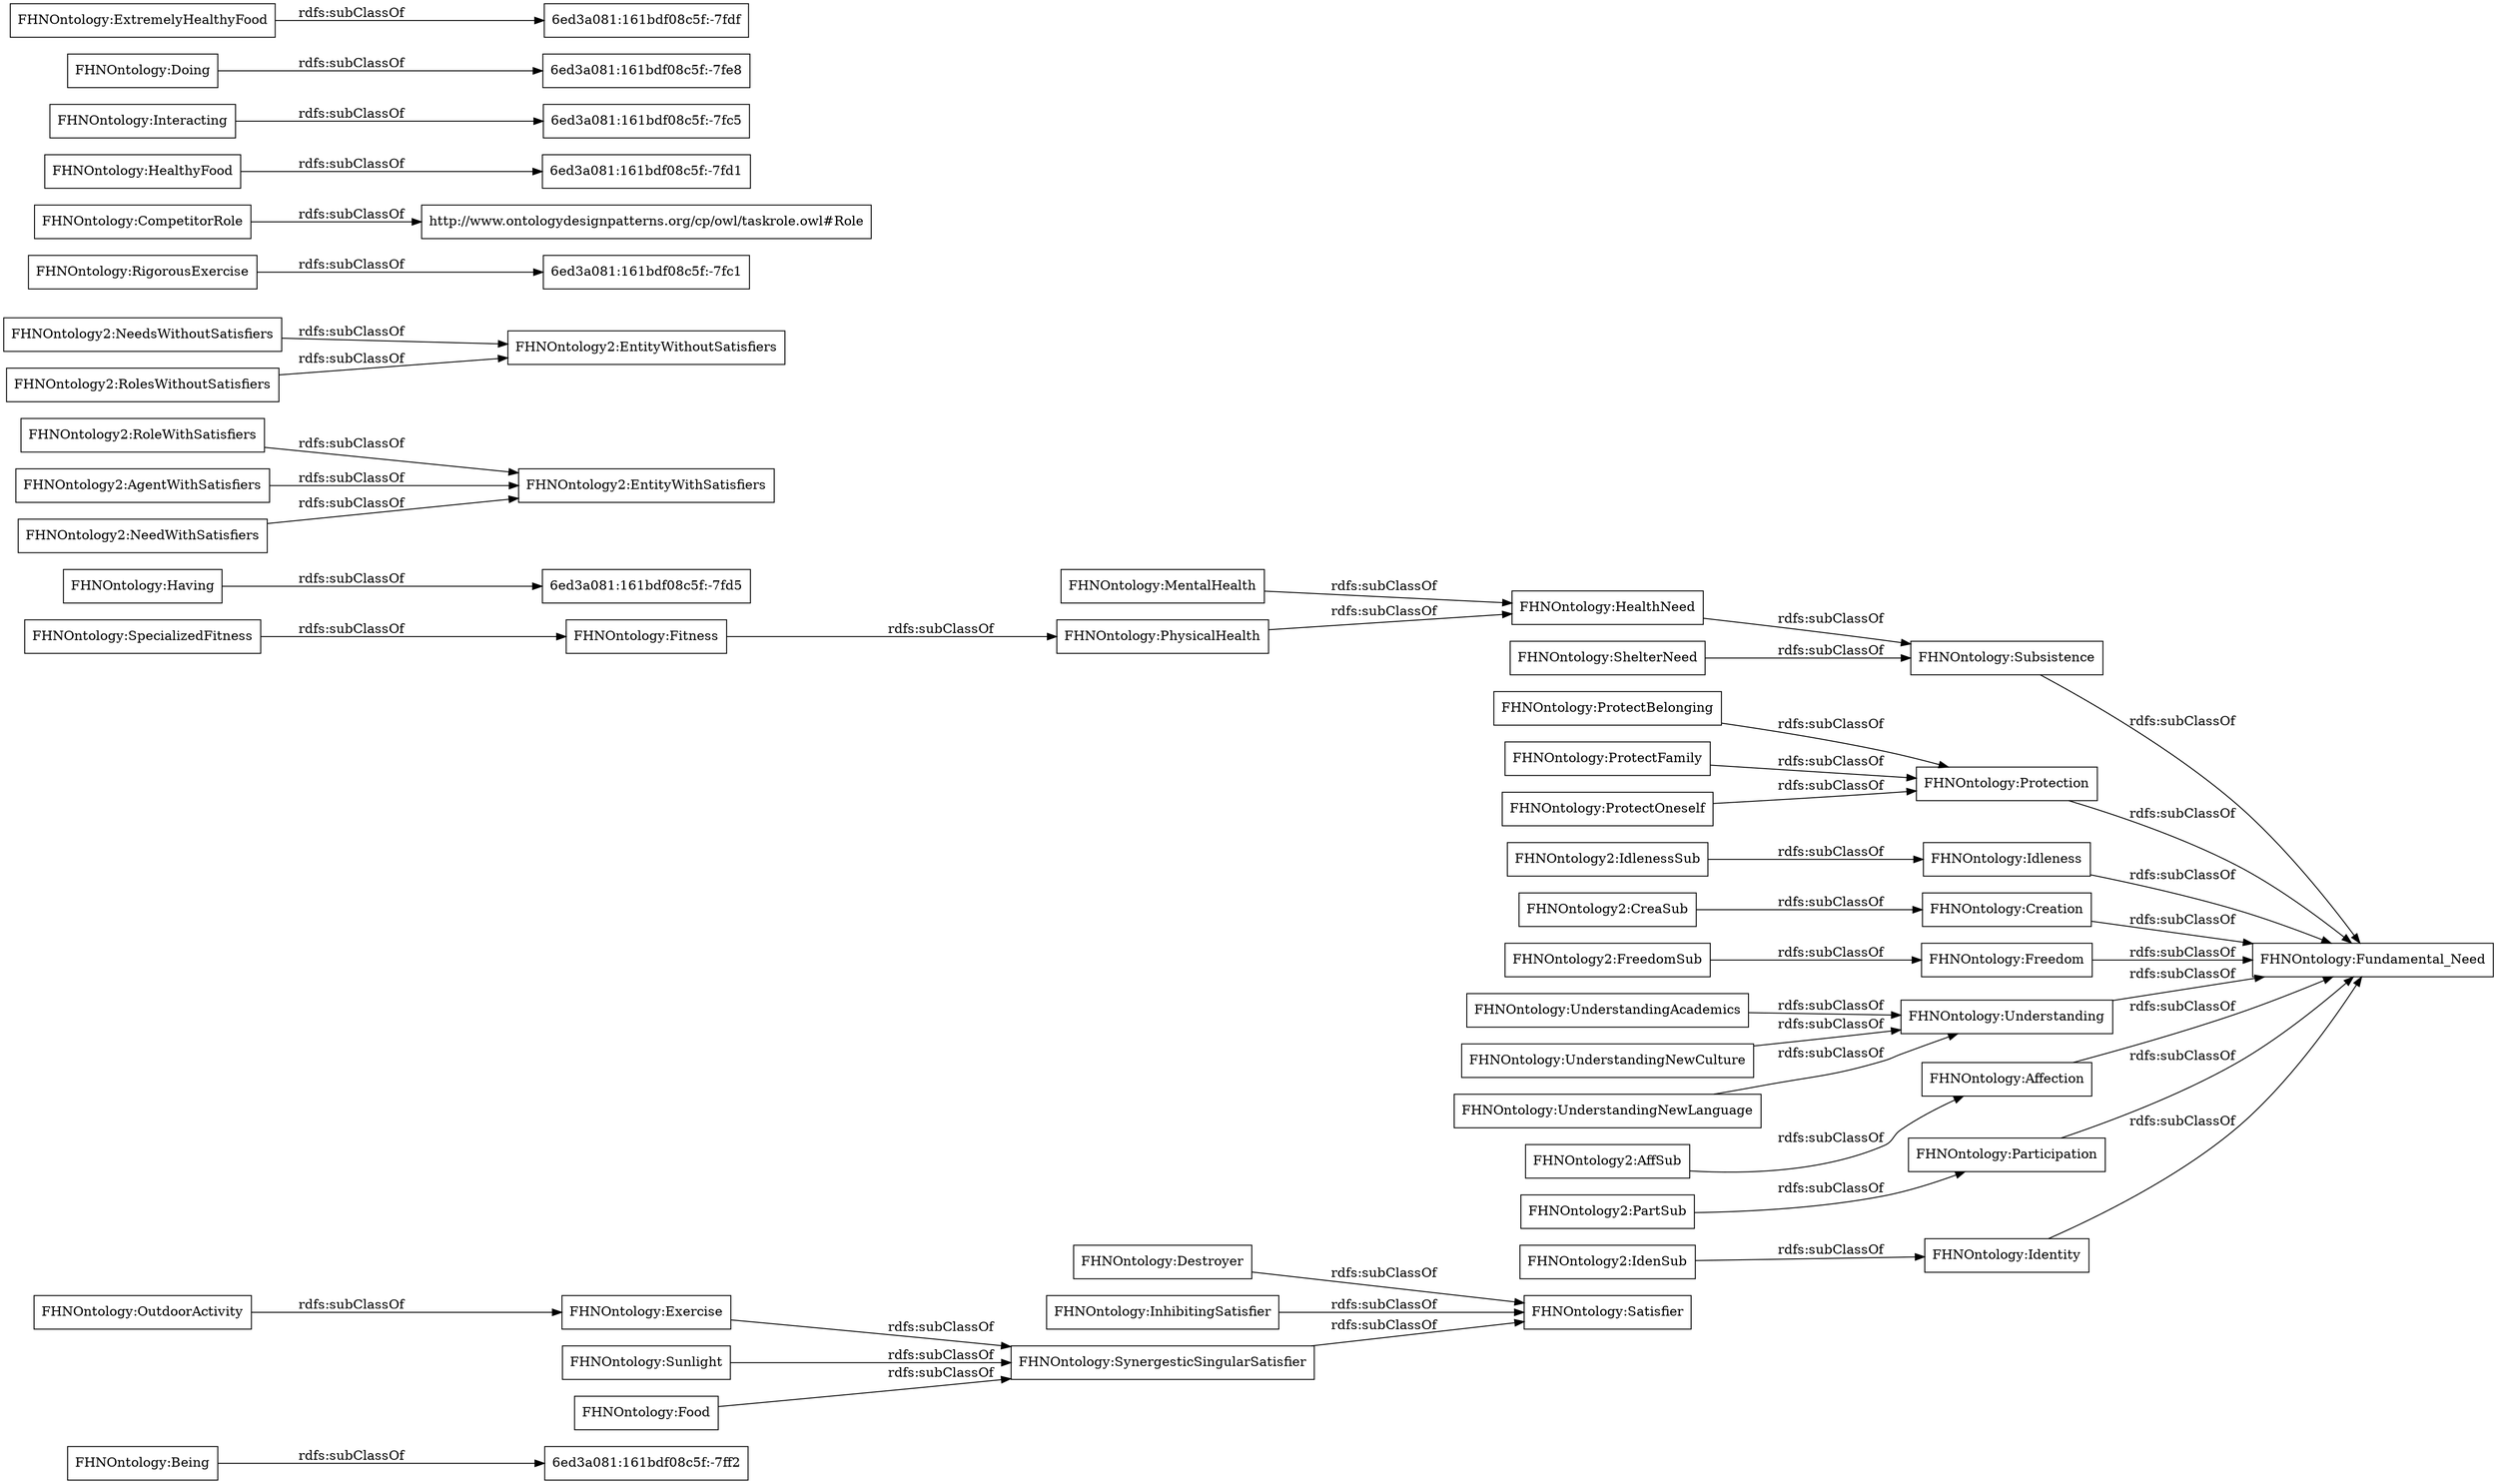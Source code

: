 digraph ar2dtool_diagram { 
rankdir=LR;
size="1000"
node [shape = rectangle, color="black"]; "6ed3a081:161bdf08c5f:-7ff2" "FHNOntology:SynergesticSingularSatisfier" "FHNOntology:Identity" "6ed3a081:161bdf08c5f:-7fd5" "FHNOntology2:EntityWithSatisfiers" "FHNOntology2:FreedomSub" "FHNOntology2:NeedsWithoutSatisfiers" "FHNOntology:Exercise" "FHNOntology:ProtectBelonging" "FHNOntology:ProtectFamily" "FHNOntology:Destroyer" "FHNOntology2:IdenSub" "FHNOntology:Subsistence" "FHNOntology:OutdoorActivity" "FHNOntology2:RolesWithoutSatisfiers" "FHNOntology2:CreaSub" "FHNOntology:RigorousExercise" "FHNOntology2:PartSub" "FHNOntology2:RoleWithSatisfiers" "FHNOntology:Fitness" "FHNOntology:Protection" "6ed3a081:161bdf08c5f:-7fc1" "FHNOntology:Fundamental_Need" "FHNOntology:SpecializedFitness" "FHNOntology2:EntityWithoutSatisfiers" "FHNOntology2:IdlenessSub" "http://www.ontologydesignpatterns.org/cp/owl/taskrole.owl#Role" "FHNOntology:UnderstandingAcademics" "FHNOntology:InhibitingSatisfier" "FHNOntology:Idleness" "FHNOntology:Creation" "FHNOntology:Being" "FHNOntology:Freedom" "FHNOntology:UnderstandingNewCulture" "FHNOntology:MentalHealth" "FHNOntology:Understanding" "FHNOntology:HealthyFood" "6ed3a081:161bdf08c5f:-7fc5" "FHNOntology:Affection" "FHNOntology:Satisfier" "6ed3a081:161bdf08c5f:-7fe8" "FHNOntology2:AgentWithSatisfiers" "6ed3a081:161bdf08c5f:-7fd1" "FHNOntology:UnderstandingNewLanguage" "FHNOntology:HealthNeed" "FHNOntology2:NeedWithSatisfiers" "FHNOntology:PhysicalHealth" "FHNOntology:Doing" "FHNOntology:Interacting" "6ed3a081:161bdf08c5f:-7fdf" "FHNOntology2:AffSub" "FHNOntology:ShelterNeed" "FHNOntology:CompetitorRole" "FHNOntology:Having" "FHNOntology:ProtectOneself" "FHNOntology:Sunlight" "FHNOntology:Food" "FHNOntology:Participation" "FHNOntology:ExtremelyHealthyFood" ; /*classes style*/
	"FHNOntology:Interacting" -> "6ed3a081:161bdf08c5f:-7fc5" [ label = "rdfs:subClassOf" ];
	"FHNOntology:UnderstandingNewCulture" -> "FHNOntology:Understanding" [ label = "rdfs:subClassOf" ];
	"FHNOntology:PhysicalHealth" -> "FHNOntology:HealthNeed" [ label = "rdfs:subClassOf" ];
	"FHNOntology:Creation" -> "FHNOntology:Fundamental_Need" [ label = "rdfs:subClassOf" ];
	"FHNOntology:Exercise" -> "FHNOntology:SynergesticSingularSatisfier" [ label = "rdfs:subClassOf" ];
	"FHNOntology:Food" -> "FHNOntology:SynergesticSingularSatisfier" [ label = "rdfs:subClassOf" ];
	"FHNOntology:Affection" -> "FHNOntology:Fundamental_Need" [ label = "rdfs:subClassOf" ];
	"FHNOntology:Identity" -> "FHNOntology:Fundamental_Need" [ label = "rdfs:subClassOf" ];
	"FHNOntology:UnderstandingAcademics" -> "FHNOntology:Understanding" [ label = "rdfs:subClassOf" ];
	"FHNOntology2:FreedomSub" -> "FHNOntology:Freedom" [ label = "rdfs:subClassOf" ];
	"FHNOntology2:RolesWithoutSatisfiers" -> "FHNOntology2:EntityWithoutSatisfiers" [ label = "rdfs:subClassOf" ];
	"FHNOntology:InhibitingSatisfier" -> "FHNOntology:Satisfier" [ label = "rdfs:subClassOf" ];
	"FHNOntology:Being" -> "6ed3a081:161bdf08c5f:-7ff2" [ label = "rdfs:subClassOf" ];
	"FHNOntology2:NeedWithSatisfiers" -> "FHNOntology2:EntityWithSatisfiers" [ label = "rdfs:subClassOf" ];
	"FHNOntology:Subsistence" -> "FHNOntology:Fundamental_Need" [ label = "rdfs:subClassOf" ];
	"FHNOntology:Participation" -> "FHNOntology:Fundamental_Need" [ label = "rdfs:subClassOf" ];
	"FHNOntology:Doing" -> "6ed3a081:161bdf08c5f:-7fe8" [ label = "rdfs:subClassOf" ];
	"FHNOntology:SpecializedFitness" -> "FHNOntology:Fitness" [ label = "rdfs:subClassOf" ];
	"FHNOntology:ShelterNeed" -> "FHNOntology:Subsistence" [ label = "rdfs:subClassOf" ];
	"FHNOntology:Understanding" -> "FHNOntology:Fundamental_Need" [ label = "rdfs:subClassOf" ];
	"FHNOntology:Fitness" -> "FHNOntology:PhysicalHealth" [ label = "rdfs:subClassOf" ];
	"FHNOntology:UnderstandingNewLanguage" -> "FHNOntology:Understanding" [ label = "rdfs:subClassOf" ];
	"FHNOntology:Destroyer" -> "FHNOntology:Satisfier" [ label = "rdfs:subClassOf" ];
	"FHNOntology2:RoleWithSatisfiers" -> "FHNOntology2:EntityWithSatisfiers" [ label = "rdfs:subClassOf" ];
	"FHNOntology:CompetitorRole" -> "http://www.ontologydesignpatterns.org/cp/owl/taskrole.owl#Role" [ label = "rdfs:subClassOf" ];
	"FHNOntology:ProtectFamily" -> "FHNOntology:Protection" [ label = "rdfs:subClassOf" ];
	"FHNOntology:MentalHealth" -> "FHNOntology:HealthNeed" [ label = "rdfs:subClassOf" ];
	"FHNOntology2:AgentWithSatisfiers" -> "FHNOntology2:EntityWithSatisfiers" [ label = "rdfs:subClassOf" ];
	"FHNOntology2:PartSub" -> "FHNOntology:Participation" [ label = "rdfs:subClassOf" ];
	"FHNOntology2:NeedsWithoutSatisfiers" -> "FHNOntology2:EntityWithoutSatisfiers" [ label = "rdfs:subClassOf" ];
	"FHNOntology:Protection" -> "FHNOntology:Fundamental_Need" [ label = "rdfs:subClassOf" ];
	"FHNOntology2:IdlenessSub" -> "FHNOntology:Idleness" [ label = "rdfs:subClassOf" ];
	"FHNOntology:ProtectOneself" -> "FHNOntology:Protection" [ label = "rdfs:subClassOf" ];
	"FHNOntology2:IdenSub" -> "FHNOntology:Identity" [ label = "rdfs:subClassOf" ];
	"FHNOntology2:AffSub" -> "FHNOntology:Affection" [ label = "rdfs:subClassOf" ];
	"FHNOntology:SynergesticSingularSatisfier" -> "FHNOntology:Satisfier" [ label = "rdfs:subClassOf" ];
	"FHNOntology:OutdoorActivity" -> "FHNOntology:Exercise" [ label = "rdfs:subClassOf" ];
	"FHNOntology:Freedom" -> "FHNOntology:Fundamental_Need" [ label = "rdfs:subClassOf" ];
	"FHNOntology:HealthNeed" -> "FHNOntology:Subsistence" [ label = "rdfs:subClassOf" ];
	"FHNOntology2:CreaSub" -> "FHNOntology:Creation" [ label = "rdfs:subClassOf" ];
	"FHNOntology:RigorousExercise" -> "6ed3a081:161bdf08c5f:-7fc1" [ label = "rdfs:subClassOf" ];
	"FHNOntology:ExtremelyHealthyFood" -> "6ed3a081:161bdf08c5f:-7fdf" [ label = "rdfs:subClassOf" ];
	"FHNOntology:Having" -> "6ed3a081:161bdf08c5f:-7fd5" [ label = "rdfs:subClassOf" ];
	"FHNOntology:Idleness" -> "FHNOntology:Fundamental_Need" [ label = "rdfs:subClassOf" ];
	"FHNOntology:ProtectBelonging" -> "FHNOntology:Protection" [ label = "rdfs:subClassOf" ];
	"FHNOntology:Sunlight" -> "FHNOntology:SynergesticSingularSatisfier" [ label = "rdfs:subClassOf" ];
	"FHNOntology:HealthyFood" -> "6ed3a081:161bdf08c5f:-7fd1" [ label = "rdfs:subClassOf" ];

}
